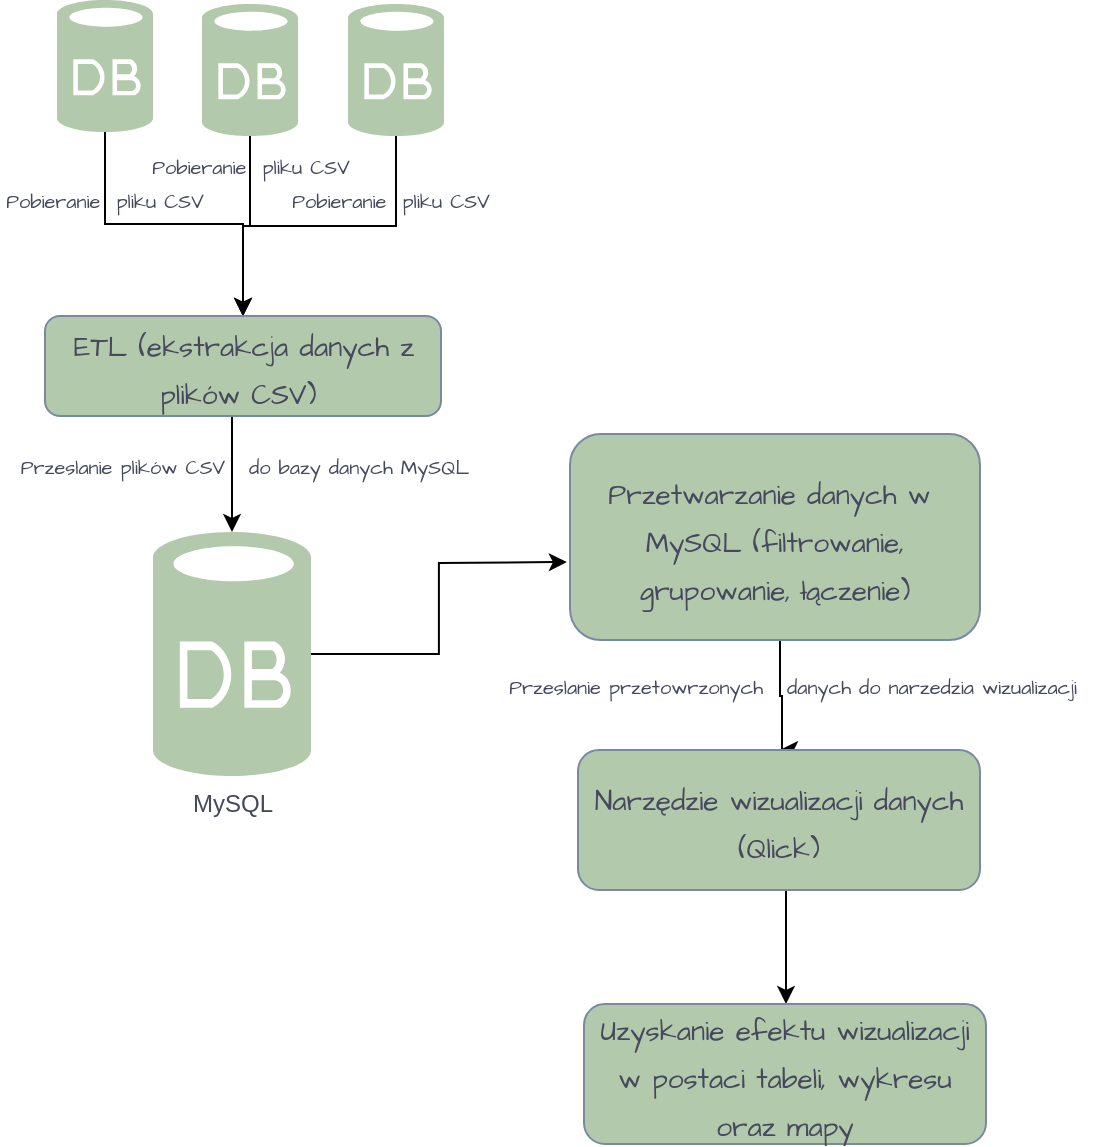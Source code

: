<mxfile>
    <diagram name="Strona-1" id="OWfrnh7oPgvm-ASMGF7Z">
        <mxGraphModel dx="1130" dy="1376" grid="0" gridSize="10" guides="1" tooltips="1" connect="1" arrows="1" fold="1" page="1" pageScale="1" pageWidth="827" pageHeight="1169" background="none" math="0" shadow="0">
            <root>
                <mxCell id="0"/>
                <mxCell id="1" parent="0"/>
                <mxCell id="mGC36-ShWpLeE0v8UrWH-5" value="" style="edgeStyle=orthogonalEdgeStyle;rounded=0;orthogonalLoop=1;jettySize=auto;html=1;" parent="1" source="mGC36-ShWpLeE0v8UrWH-1" target="mGC36-ShWpLeE0v8UrWH-4" edge="1">
                    <mxGeometry relative="1" as="geometry"/>
                </mxCell>
                <mxCell id="mGC36-ShWpLeE0v8UrWH-1" value="" style="verticalLabelPosition=bottom;html=1;verticalAlign=top;align=center;strokeColor=none;fillColor=#B2C9AB;shape=mxgraph.azure.database;labelBackgroundColor=none;fontColor=#46495D;rounded=1;" parent="1" vertex="1">
                    <mxGeometry x="81.5" y="-1152" width="48" height="66" as="geometry"/>
                </mxCell>
                <mxCell id="mGC36-ShWpLeE0v8UrWH-19" style="edgeStyle=orthogonalEdgeStyle;rounded=0;orthogonalLoop=1;jettySize=auto;html=1;" parent="1" source="mGC36-ShWpLeE0v8UrWH-2" target="mGC36-ShWpLeE0v8UrWH-4" edge="1">
                    <mxGeometry relative="1" as="geometry"/>
                </mxCell>
                <mxCell id="mGC36-ShWpLeE0v8UrWH-2" value="" style="verticalLabelPosition=bottom;html=1;verticalAlign=top;align=center;strokeColor=none;fillColor=#B2C9AB;shape=mxgraph.azure.database;labelBackgroundColor=none;fontColor=#46495D;rounded=1;" parent="1" vertex="1">
                    <mxGeometry x="154" y="-1150" width="48" height="66" as="geometry"/>
                </mxCell>
                <mxCell id="mGC36-ShWpLeE0v8UrWH-20" style="edgeStyle=orthogonalEdgeStyle;rounded=0;orthogonalLoop=1;jettySize=auto;html=1;" parent="1" source="mGC36-ShWpLeE0v8UrWH-3" target="mGC36-ShWpLeE0v8UrWH-4" edge="1">
                    <mxGeometry relative="1" as="geometry"/>
                </mxCell>
                <mxCell id="mGC36-ShWpLeE0v8UrWH-3" value="" style="verticalLabelPosition=bottom;html=1;verticalAlign=top;align=center;strokeColor=none;fillColor=#B2C9AB;shape=mxgraph.azure.database;labelBackgroundColor=none;fontColor=#46495D;rounded=1;" parent="1" vertex="1">
                    <mxGeometry x="227" y="-1150" width="48" height="66" as="geometry"/>
                </mxCell>
                <mxCell id="mGC36-ShWpLeE0v8UrWH-29" value="" style="edgeStyle=orthogonalEdgeStyle;rounded=0;orthogonalLoop=1;jettySize=auto;html=1;" parent="1" source="mGC36-ShWpLeE0v8UrWH-4" target="mGC36-ShWpLeE0v8UrWH-27" edge="1">
                    <mxGeometry relative="1" as="geometry">
                        <Array as="points">
                            <mxPoint x="169" y="-926"/>
                            <mxPoint x="169" y="-926"/>
                        </Array>
                    </mxGeometry>
                </mxCell>
                <mxCell id="mGC36-ShWpLeE0v8UrWH-4" value="&lt;font style=&quot;font-size: 14px;&quot;&gt;ETL (ekstrakcja danych z plików CSV)&amp;nbsp;&lt;/font&gt;" style="rounded=1;whiteSpace=wrap;html=1;hachureGap=4;fontFamily=Architects Daughter;fontSource=https%3A%2F%2Ffonts.googleapis.com%2Fcss%3Ffamily%3DArchitects%2BDaughter;fontSize=20;fillColor=#B2C9AB;strokeColor=#788AA3;labelBackgroundColor=none;fontColor=#46495D;" parent="1" vertex="1">
                    <mxGeometry x="75.5" y="-994" width="198" height="50" as="geometry"/>
                </mxCell>
                <mxCell id="mGC36-ShWpLeE0v8UrWH-35" style="edgeStyle=orthogonalEdgeStyle;rounded=0;orthogonalLoop=1;jettySize=auto;html=1;" parent="1" source="mGC36-ShWpLeE0v8UrWH-27" edge="1">
                    <mxGeometry relative="1" as="geometry">
                        <mxPoint x="336.4" y="-871" as="targetPoint"/>
                    </mxGeometry>
                </mxCell>
                <mxCell id="mGC36-ShWpLeE0v8UrWH-27" value="MySQL" style="verticalLabelPosition=bottom;html=1;verticalAlign=top;align=center;strokeColor=none;fillColor=#B2C9AB;shape=mxgraph.azure.database;labelBackgroundColor=none;fontColor=#46495D;rounded=1;" parent="1" vertex="1">
                    <mxGeometry x="129.5" y="-886" width="79" height="122" as="geometry"/>
                </mxCell>
                <mxCell id="mGC36-ShWpLeE0v8UrWH-28" value="&lt;font style=&quot;font-size: 10px;&quot;&gt;Przeslanie plików CSV&amp;nbsp; &amp;nbsp;do bazy danych MySQL&lt;/font&gt;" style="text;html=1;align=center;verticalAlign=middle;resizable=0;points=[];autosize=1;strokeColor=none;fillColor=none;fontSize=20;fontFamily=Architects Daughter;labelBackgroundColor=none;fontColor=#46495D;rounded=1;" parent="1" vertex="1">
                    <mxGeometry x="53.5" y="-940" width="242" height="36" as="geometry"/>
                </mxCell>
                <mxCell id="mGC36-ShWpLeE0v8UrWH-30" value="&lt;font style=&quot;font-size: 10px;&quot;&gt;Pobieranie&amp;nbsp; pliku CSV&lt;br&gt;&lt;/font&gt;" style="text;html=1;strokeColor=none;fillColor=none;align=center;verticalAlign=middle;whiteSpace=wrap;rounded=1;fontSize=20;fontFamily=Architects Daughter;labelBackgroundColor=none;fontColor=#46495D;" parent="1" vertex="1">
                    <mxGeometry x="53" y="-1079" width="105" height="48" as="geometry"/>
                </mxCell>
                <mxCell id="mGC36-ShWpLeE0v8UrWH-31" value="&lt;font style=&quot;font-size: 10px;&quot;&gt;Pobieranie&amp;nbsp; pliku CSV&lt;br&gt;&lt;/font&gt;" style="text;html=1;strokeColor=none;fillColor=none;align=center;verticalAlign=middle;whiteSpace=wrap;rounded=1;fontSize=20;fontFamily=Architects Daughter;labelBackgroundColor=none;fontColor=#46495D;" parent="1" vertex="1">
                    <mxGeometry x="196" y="-1079" width="105" height="48" as="geometry"/>
                </mxCell>
                <mxCell id="mGC36-ShWpLeE0v8UrWH-32" value="&lt;font style=&quot;font-size: 10px;&quot;&gt;Pobieranie&amp;nbsp; pliku CSV&lt;br&gt;&lt;/font&gt;" style="text;html=1;strokeColor=none;fillColor=none;align=center;verticalAlign=middle;whiteSpace=wrap;rounded=1;fontSize=20;fontFamily=Architects Daughter;labelBackgroundColor=none;fontColor=#46495D;" parent="1" vertex="1">
                    <mxGeometry x="125.5" y="-1096" width="105" height="48" as="geometry"/>
                </mxCell>
                <mxCell id="mGC36-ShWpLeE0v8UrWH-38" value="" style="edgeStyle=orthogonalEdgeStyle;rounded=0;orthogonalLoop=1;jettySize=auto;html=1;" parent="1" source="mGC36-ShWpLeE0v8UrWH-33" edge="1">
                    <mxGeometry relative="1" as="geometry">
                        <mxPoint x="443" y="-777" as="targetPoint"/>
                        <Array as="points">
                            <mxPoint x="443" y="-804"/>
                            <mxPoint x="444" y="-804"/>
                        </Array>
                    </mxGeometry>
                </mxCell>
                <mxCell id="mGC36-ShWpLeE0v8UrWH-33" value="&lt;font style=&quot;font-size: 14px;&quot;&gt;Przetwarzanie danych w&amp;nbsp; MySQL (filtrowanie, grupowanie, łączenie)&lt;/font&gt;" style="rounded=1;whiteSpace=wrap;html=1;hachureGap=4;fontFamily=Architects Daughter;fontSource=https%3A%2F%2Ffonts.googleapis.com%2Fcss%3Ffamily%3DArchitects%2BDaughter;fontSize=20;fillColor=#B2C9AB;strokeColor=#788AA3;labelBackgroundColor=none;fontColor=#46495D;" parent="1" vertex="1">
                    <mxGeometry x="338" y="-935" width="205" height="103" as="geometry"/>
                </mxCell>
                <mxCell id="mGC36-ShWpLeE0v8UrWH-39" value="" style="edgeStyle=orthogonalEdgeStyle;rounded=0;orthogonalLoop=1;jettySize=auto;html=1;" parent="1" source="mGC36-ShWpLeE0v8UrWH-36" target="mGC36-ShWpLeE0v8UrWH-37" edge="1">
                    <mxGeometry relative="1" as="geometry">
                        <Array as="points">
                            <mxPoint x="446" y="-692"/>
                            <mxPoint x="446" y="-692"/>
                        </Array>
                    </mxGeometry>
                </mxCell>
                <mxCell id="mGC36-ShWpLeE0v8UrWH-36" value="&lt;font style=&quot;font-size: 14px;&quot;&gt;Narzędzie wizualizacji danych (Qlick)&lt;/font&gt;" style="rounded=1;whiteSpace=wrap;html=1;hachureGap=4;fontFamily=Architects Daughter;fontSource=https%3A%2F%2Ffonts.googleapis.com%2Fcss%3Ffamily%3DArchitects%2BDaughter;fontSize=20;fillColor=#B2C9AB;strokeColor=#788AA3;labelBackgroundColor=none;fontColor=#46495D;" parent="1" vertex="1">
                    <mxGeometry x="342" y="-777" width="201" height="70" as="geometry"/>
                </mxCell>
                <mxCell id="mGC36-ShWpLeE0v8UrWH-37" value="&lt;font style=&quot;font-size: 14px;&quot;&gt;Uzyskanie efektu wizualizacji w postaci tabeli, wykresu oraz mapy&lt;/font&gt;" style="rounded=1;whiteSpace=wrap;html=1;hachureGap=4;fontFamily=Architects Daughter;fontSource=https%3A%2F%2Ffonts.googleapis.com%2Fcss%3Ffamily%3DArchitects%2BDaughter;fontSize=20;fillColor=#B2C9AB;strokeColor=#788AA3;labelBackgroundColor=none;fontColor=#46495D;" parent="1" vertex="1">
                    <mxGeometry x="345" y="-650" width="201" height="70" as="geometry"/>
                </mxCell>
                <mxCell id="mGC36-ShWpLeE0v8UrWH-41" value="&lt;font style=&quot;font-size: 10px;&quot;&gt;Przeslanie przetowrzonych&amp;nbsp; &amp;nbsp;danych do narzedzia wizualizacji&lt;/font&gt;" style="text;html=1;align=center;verticalAlign=middle;resizable=0;points=[];autosize=1;strokeColor=none;fillColor=none;fontSize=20;fontFamily=Architects Daughter;labelBackgroundColor=none;fontColor=#46495D;rounded=1;" parent="1" vertex="1">
                    <mxGeometry x="298" y="-830" width="302" height="36" as="geometry"/>
                </mxCell>
            </root>
        </mxGraphModel>
    </diagram>
</mxfile>